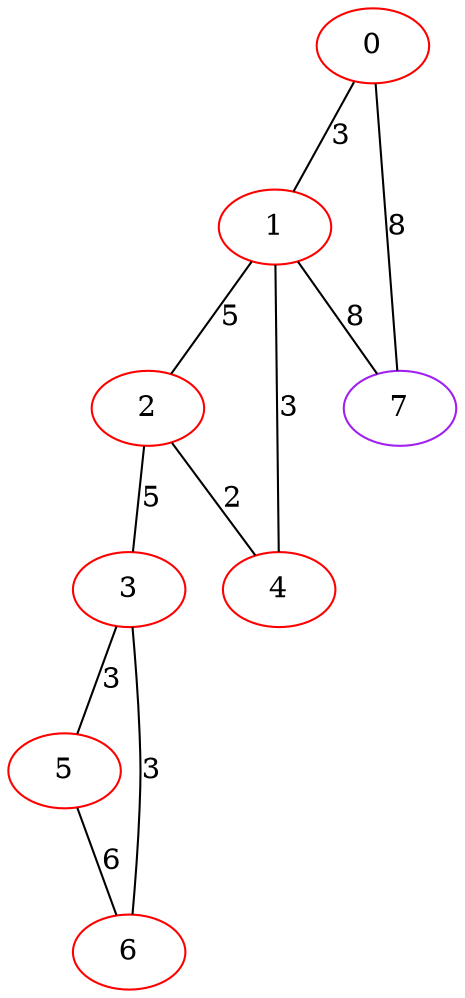 graph "" {
0 [color=red, weight=1];
1 [color=red, weight=1];
2 [color=red, weight=1];
3 [color=red, weight=1];
4 [color=red, weight=1];
5 [color=red, weight=1];
6 [color=red, weight=1];
7 [color=purple, weight=4];
0 -- 1  [key=0, label=3];
0 -- 7  [key=0, label=8];
1 -- 2  [key=0, label=5];
1 -- 4  [key=0, label=3];
1 -- 7  [key=0, label=8];
2 -- 3  [key=0, label=5];
2 -- 4  [key=0, label=2];
3 -- 5  [key=0, label=3];
3 -- 6  [key=0, label=3];
5 -- 6  [key=0, label=6];
}
